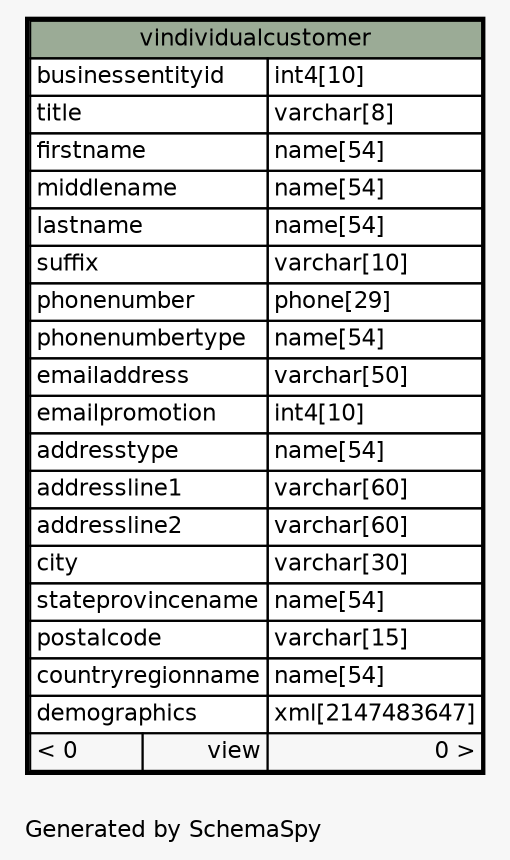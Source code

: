 // dot 2.40.1 on Linux 5.4.0-80-generic
// SchemaSpy rev 590
digraph "oneDegreeRelationshipsDiagram" {
  graph [
    rankdir="RL"
    bgcolor="#f7f7f7"
    label="\nGenerated by SchemaSpy"
    labeljust="l"
    nodesep="0.18"
    ranksep="0.46"
    fontname="Helvetica"
    fontsize="11"
  ];
  node [
    fontname="Helvetica"
    fontsize="11"
    shape="plaintext"
  ];
  edge [
    arrowsize="0.8"
  ];
  "vindividualcustomer" [
    label=<
    <TABLE BORDER="2" CELLBORDER="1" CELLSPACING="0" BGCOLOR="#ffffff">
      <TR><TD COLSPAN="3" BGCOLOR="#9bab96" ALIGN="CENTER">vindividualcustomer</TD></TR>
      <TR><TD PORT="businessentityid" COLSPAN="2" ALIGN="LEFT">businessentityid</TD><TD PORT="businessentityid.type" ALIGN="LEFT">int4[10]</TD></TR>
      <TR><TD PORT="title" COLSPAN="2" ALIGN="LEFT">title</TD><TD PORT="title.type" ALIGN="LEFT">varchar[8]</TD></TR>
      <TR><TD PORT="firstname" COLSPAN="2" ALIGN="LEFT">firstname</TD><TD PORT="firstname.type" ALIGN="LEFT">name[54]</TD></TR>
      <TR><TD PORT="middlename" COLSPAN="2" ALIGN="LEFT">middlename</TD><TD PORT="middlename.type" ALIGN="LEFT">name[54]</TD></TR>
      <TR><TD PORT="lastname" COLSPAN="2" ALIGN="LEFT">lastname</TD><TD PORT="lastname.type" ALIGN="LEFT">name[54]</TD></TR>
      <TR><TD PORT="suffix" COLSPAN="2" ALIGN="LEFT">suffix</TD><TD PORT="suffix.type" ALIGN="LEFT">varchar[10]</TD></TR>
      <TR><TD PORT="phonenumber" COLSPAN="2" ALIGN="LEFT">phonenumber</TD><TD PORT="phonenumber.type" ALIGN="LEFT">phone[29]</TD></TR>
      <TR><TD PORT="phonenumbertype" COLSPAN="2" ALIGN="LEFT">phonenumbertype</TD><TD PORT="phonenumbertype.type" ALIGN="LEFT">name[54]</TD></TR>
      <TR><TD PORT="emailaddress" COLSPAN="2" ALIGN="LEFT">emailaddress</TD><TD PORT="emailaddress.type" ALIGN="LEFT">varchar[50]</TD></TR>
      <TR><TD PORT="emailpromotion" COLSPAN="2" ALIGN="LEFT">emailpromotion</TD><TD PORT="emailpromotion.type" ALIGN="LEFT">int4[10]</TD></TR>
      <TR><TD PORT="addresstype" COLSPAN="2" ALIGN="LEFT">addresstype</TD><TD PORT="addresstype.type" ALIGN="LEFT">name[54]</TD></TR>
      <TR><TD PORT="addressline1" COLSPAN="2" ALIGN="LEFT">addressline1</TD><TD PORT="addressline1.type" ALIGN="LEFT">varchar[60]</TD></TR>
      <TR><TD PORT="addressline2" COLSPAN="2" ALIGN="LEFT">addressline2</TD><TD PORT="addressline2.type" ALIGN="LEFT">varchar[60]</TD></TR>
      <TR><TD PORT="city" COLSPAN="2" ALIGN="LEFT">city</TD><TD PORT="city.type" ALIGN="LEFT">varchar[30]</TD></TR>
      <TR><TD PORT="stateprovincename" COLSPAN="2" ALIGN="LEFT">stateprovincename</TD><TD PORT="stateprovincename.type" ALIGN="LEFT">name[54]</TD></TR>
      <TR><TD PORT="postalcode" COLSPAN="2" ALIGN="LEFT">postalcode</TD><TD PORT="postalcode.type" ALIGN="LEFT">varchar[15]</TD></TR>
      <TR><TD PORT="countryregionname" COLSPAN="2" ALIGN="LEFT">countryregionname</TD><TD PORT="countryregionname.type" ALIGN="LEFT">name[54]</TD></TR>
      <TR><TD PORT="demographics" COLSPAN="2" ALIGN="LEFT">demographics</TD><TD PORT="demographics.type" ALIGN="LEFT">xml[2147483647]</TD></TR>
      <TR><TD ALIGN="LEFT" BGCOLOR="#f7f7f7">&lt; 0</TD><TD ALIGN="RIGHT" BGCOLOR="#f7f7f7">view</TD><TD ALIGN="RIGHT" BGCOLOR="#f7f7f7">0 &gt;</TD></TR>
    </TABLE>>
    URL="vindividualcustomer.html"
    tooltip="vindividualcustomer"
  ];
}
